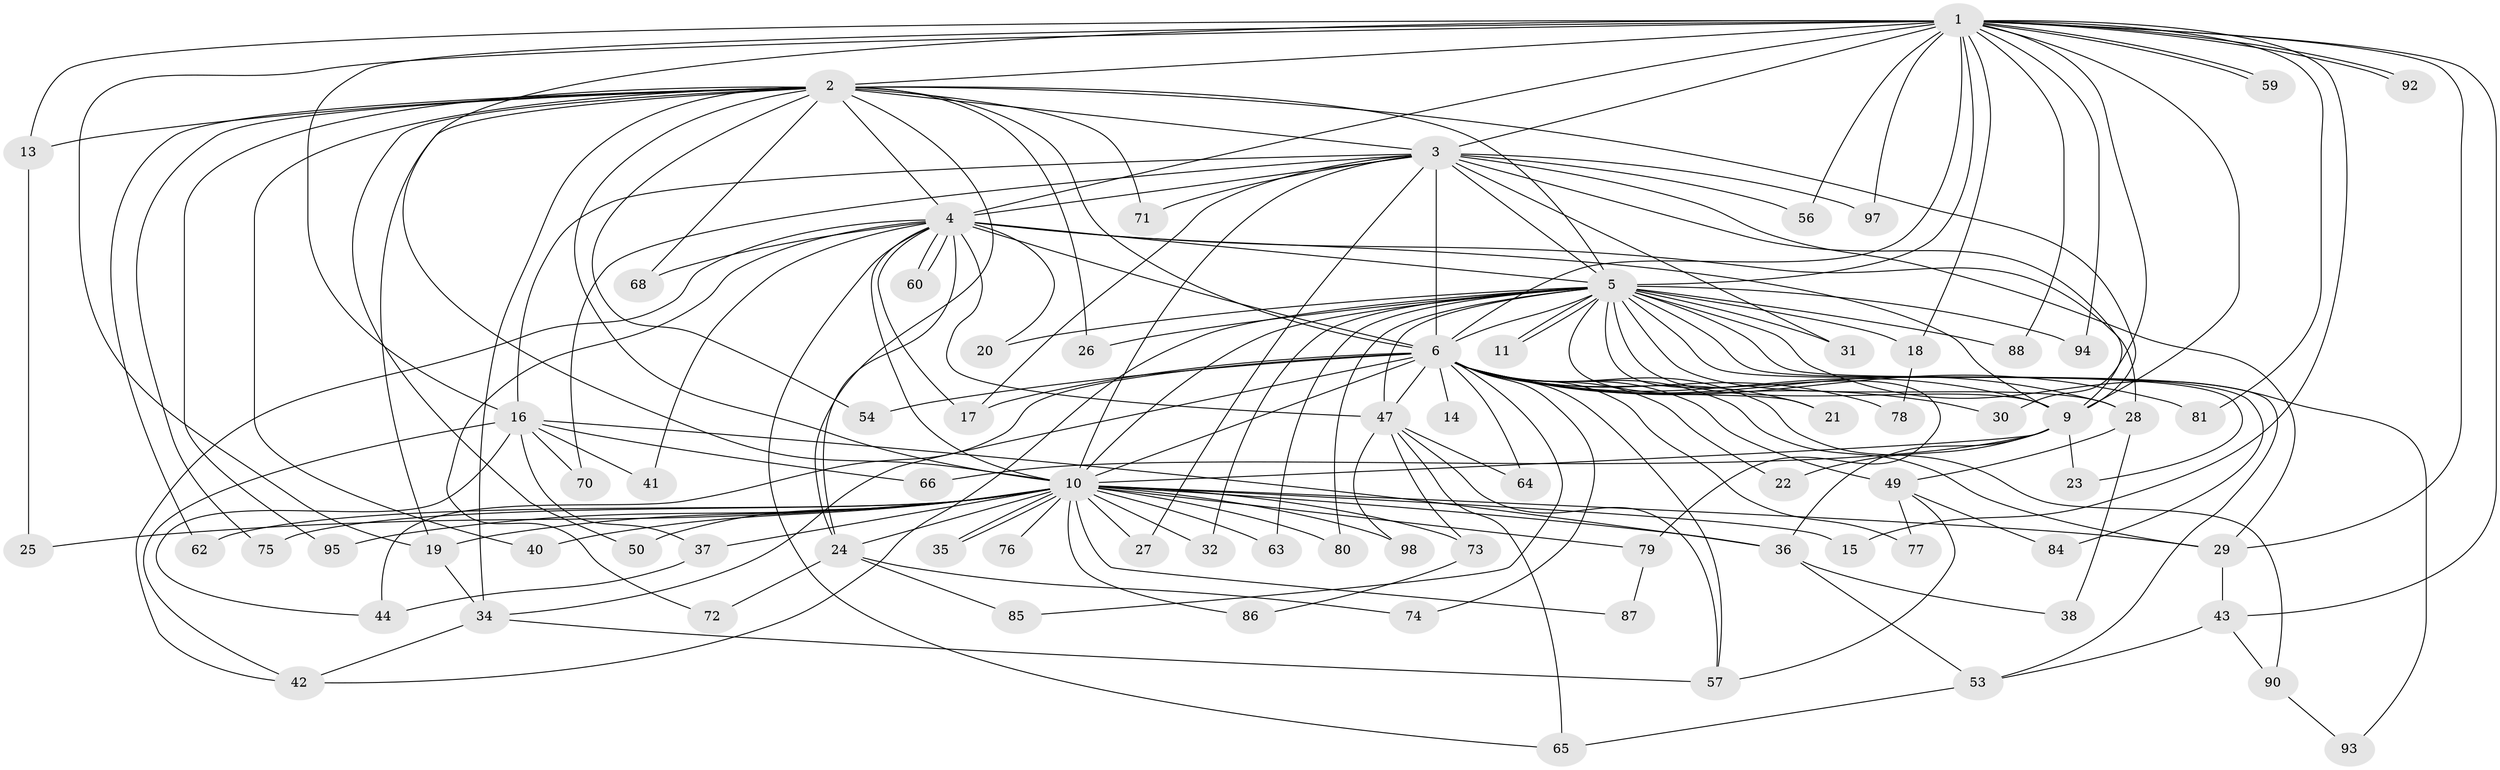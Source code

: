 // original degree distribution, {25: 0.01020408163265306, 22: 0.01020408163265306, 14: 0.02040816326530612, 20: 0.01020408163265306, 29: 0.01020408163265306, 21: 0.01020408163265306, 18: 0.01020408163265306, 13: 0.01020408163265306, 27: 0.01020408163265306, 2: 0.5918367346938775, 4: 0.07142857142857142, 3: 0.16326530612244897, 9: 0.01020408163265306, 5: 0.04081632653061224, 10: 0.01020408163265306, 8: 0.01020408163265306}
// Generated by graph-tools (version 1.1) at 2025/11/02/27/25 16:11:04]
// undirected, 78 vertices, 182 edges
graph export_dot {
graph [start="1"]
  node [color=gray90,style=filled];
  1 [super="+12"];
  2 [super="+82"];
  3 [super="+7"];
  4 [super="+51"];
  5 [super="+61"];
  6 [super="+8"];
  9;
  10 [super="+39"];
  11;
  13;
  14;
  15;
  16 [super="+45"];
  17 [super="+46"];
  18;
  19 [super="+69"];
  20;
  21;
  22;
  23;
  24 [super="+33"];
  25;
  26;
  27;
  28;
  29 [super="+91"];
  30;
  31;
  32;
  34 [super="+48"];
  35;
  36 [super="+52"];
  37;
  38;
  40;
  41;
  42 [super="+83"];
  43 [super="+55"];
  44;
  47 [super="+96"];
  49 [super="+67"];
  50;
  53;
  54;
  56;
  57 [super="+58"];
  59;
  60;
  62;
  63;
  64;
  65 [super="+89"];
  66;
  68;
  70;
  71;
  72;
  73;
  74;
  75;
  76;
  77;
  78;
  79;
  80;
  81;
  84;
  85;
  86;
  87;
  88;
  90;
  92;
  93;
  94;
  95;
  97;
  98;
  1 -- 2;
  1 -- 3 [weight=3];
  1 -- 4;
  1 -- 5;
  1 -- 6 [weight=2];
  1 -- 9;
  1 -- 10;
  1 -- 13;
  1 -- 15;
  1 -- 18;
  1 -- 19;
  1 -- 30;
  1 -- 43;
  1 -- 56;
  1 -- 59;
  1 -- 59;
  1 -- 81;
  1 -- 88;
  1 -- 92;
  1 -- 92;
  1 -- 94;
  1 -- 97;
  1 -- 16;
  1 -- 29;
  2 -- 3 [weight=2];
  2 -- 4;
  2 -- 5;
  2 -- 6 [weight=2];
  2 -- 9;
  2 -- 10;
  2 -- 13;
  2 -- 24;
  2 -- 26;
  2 -- 40;
  2 -- 50;
  2 -- 54;
  2 -- 62;
  2 -- 68;
  2 -- 71;
  2 -- 75;
  2 -- 95;
  2 -- 34;
  2 -- 19;
  3 -- 4 [weight=2];
  3 -- 5 [weight=2];
  3 -- 6 [weight=4];
  3 -- 9 [weight=2];
  3 -- 10 [weight=2];
  3 -- 27;
  3 -- 56;
  3 -- 70;
  3 -- 29;
  3 -- 97;
  3 -- 71;
  3 -- 16;
  3 -- 31;
  3 -- 17;
  4 -- 5;
  4 -- 6 [weight=2];
  4 -- 9;
  4 -- 10;
  4 -- 17;
  4 -- 20;
  4 -- 41;
  4 -- 60;
  4 -- 60;
  4 -- 68;
  4 -- 72;
  4 -- 24;
  4 -- 42;
  4 -- 65;
  4 -- 28;
  4 -- 47;
  5 -- 6 [weight=2];
  5 -- 9;
  5 -- 10 [weight=2];
  5 -- 11;
  5 -- 11;
  5 -- 18;
  5 -- 20;
  5 -- 21;
  5 -- 23;
  5 -- 26;
  5 -- 28;
  5 -- 31;
  5 -- 32;
  5 -- 42;
  5 -- 47;
  5 -- 53;
  5 -- 63;
  5 -- 79;
  5 -- 84;
  5 -- 88;
  5 -- 93;
  5 -- 94;
  5 -- 80;
  6 -- 9 [weight=2];
  6 -- 10 [weight=2];
  6 -- 14 [weight=2];
  6 -- 17;
  6 -- 21;
  6 -- 22;
  6 -- 30;
  6 -- 47;
  6 -- 49;
  6 -- 74;
  6 -- 77;
  6 -- 78;
  6 -- 85;
  6 -- 90;
  6 -- 64;
  6 -- 81;
  6 -- 28;
  6 -- 29;
  6 -- 34;
  6 -- 44;
  6 -- 54;
  6 -- 57;
  9 -- 10;
  9 -- 22;
  9 -- 23;
  9 -- 36;
  9 -- 66;
  10 -- 15;
  10 -- 19;
  10 -- 24;
  10 -- 25;
  10 -- 27;
  10 -- 32;
  10 -- 35;
  10 -- 35;
  10 -- 37;
  10 -- 40;
  10 -- 50;
  10 -- 63;
  10 -- 75;
  10 -- 76 [weight=2];
  10 -- 79;
  10 -- 80;
  10 -- 87;
  10 -- 98;
  10 -- 73;
  10 -- 86;
  10 -- 29;
  10 -- 62;
  10 -- 95;
  10 -- 36;
  13 -- 25;
  16 -- 36;
  16 -- 37;
  16 -- 41;
  16 -- 42;
  16 -- 66;
  16 -- 70;
  16 -- 44;
  18 -- 78;
  19 -- 34;
  24 -- 85;
  24 -- 74;
  24 -- 72;
  28 -- 38;
  28 -- 49;
  29 -- 43;
  34 -- 57;
  34 -- 42;
  36 -- 38;
  36 -- 53;
  37 -- 44;
  43 -- 90;
  43 -- 53;
  47 -- 64;
  47 -- 65;
  47 -- 73;
  47 -- 98;
  47 -- 57;
  49 -- 84;
  49 -- 77;
  49 -- 57;
  53 -- 65;
  73 -- 86;
  79 -- 87;
  90 -- 93;
}
